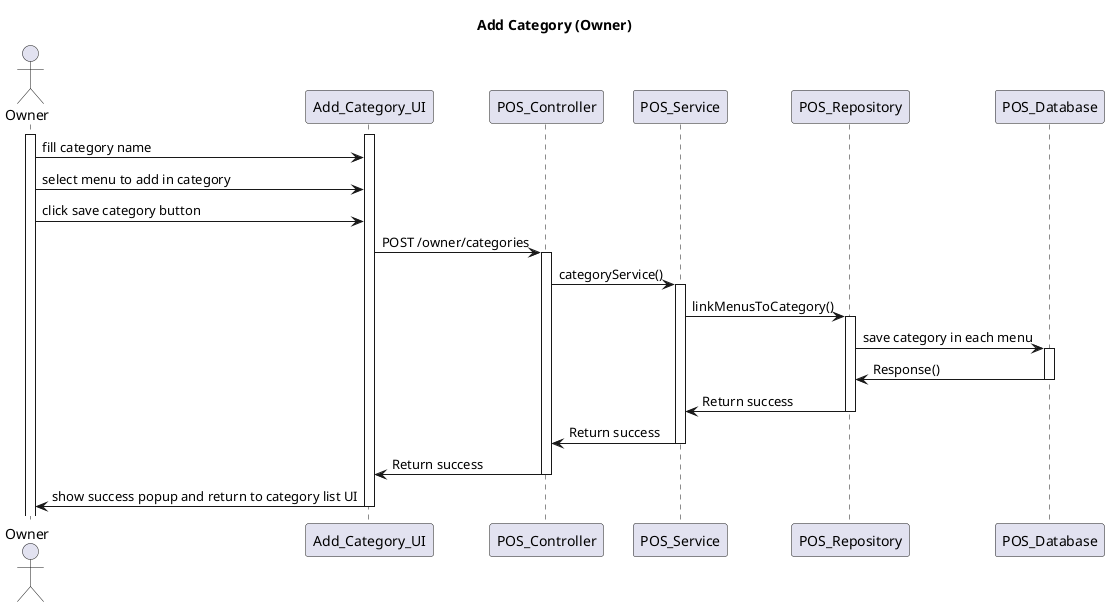@startuml addCategory
Title Add Category (Owner)
actor Owner

actor Owner
activate Owner
activate Add_Category_UI

Owner -> Add_Category_UI : fill category name
Owner -> Add_Category_UI : select menu to add in category
Owner -> Add_Category_UI : click save category button

Add_Category_UI -> POS_Controller :  POST /owner/categories
activate POS_Controller

POS_Controller -> POS_Service : categoryService()
activate POS_Service

POS_Service -> POS_Repository : linkMenusToCategory()
activate POS_Repository

POS_Repository -> POS_Database : save category in each menu
activate POS_Database

POS_Database -> POS_Repository : Response()
deactivate POS_Database

POS_Repository -> POS_Service : Return success
deactivate POS_Repository

POS_Service -> POS_Controller : Return success
deactivate POS_Service

POS_Controller -> Add_Category_UI : Return success
deactivate POS_Controller

Add_Category_UI -> Owner : show success popup and return to category list UI
deactivate Add_Category_UI


